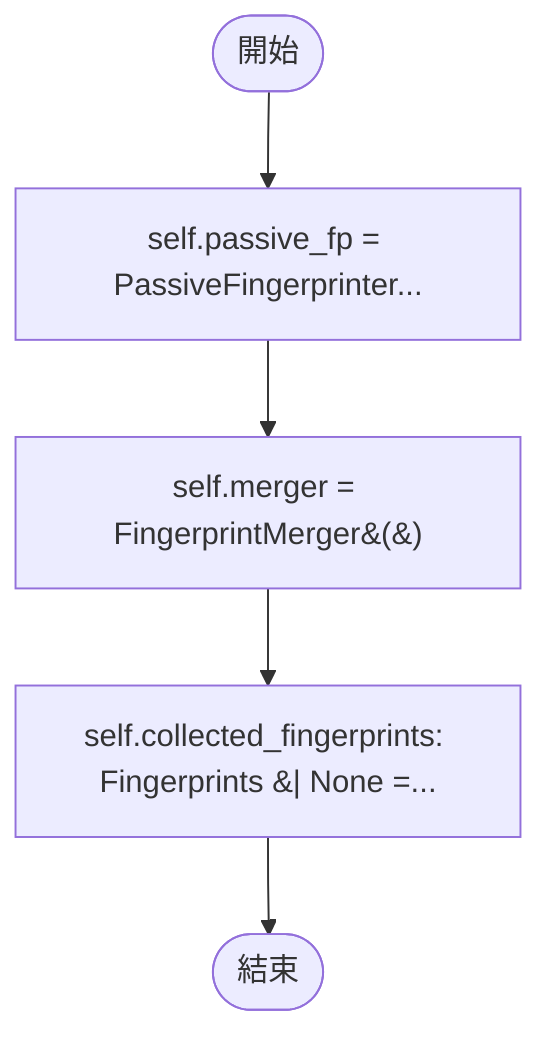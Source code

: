 flowchart TB
    n1([開始])
    n2([結束])
    n3[self.passive_fp = PassiveFingerprinter...]
    n4[self.merger = FingerprintMerger&#40;&#41;]
    n5[self.collected_fingerprints: Fingerprints &#124; None =...]
    n1 --> n3
    n3 --> n4
    n4 --> n5
    n5 --> n2